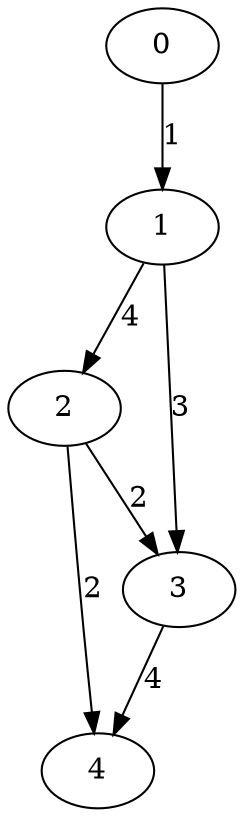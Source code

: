 digraph G{0 -> 1[label="1"];
1 -> 2[label="4"];
1 -> 3[label="3"];
2 -> 3[label="2"];
2 -> 4[label="2"];
3 -> 4[label="4"];
}
